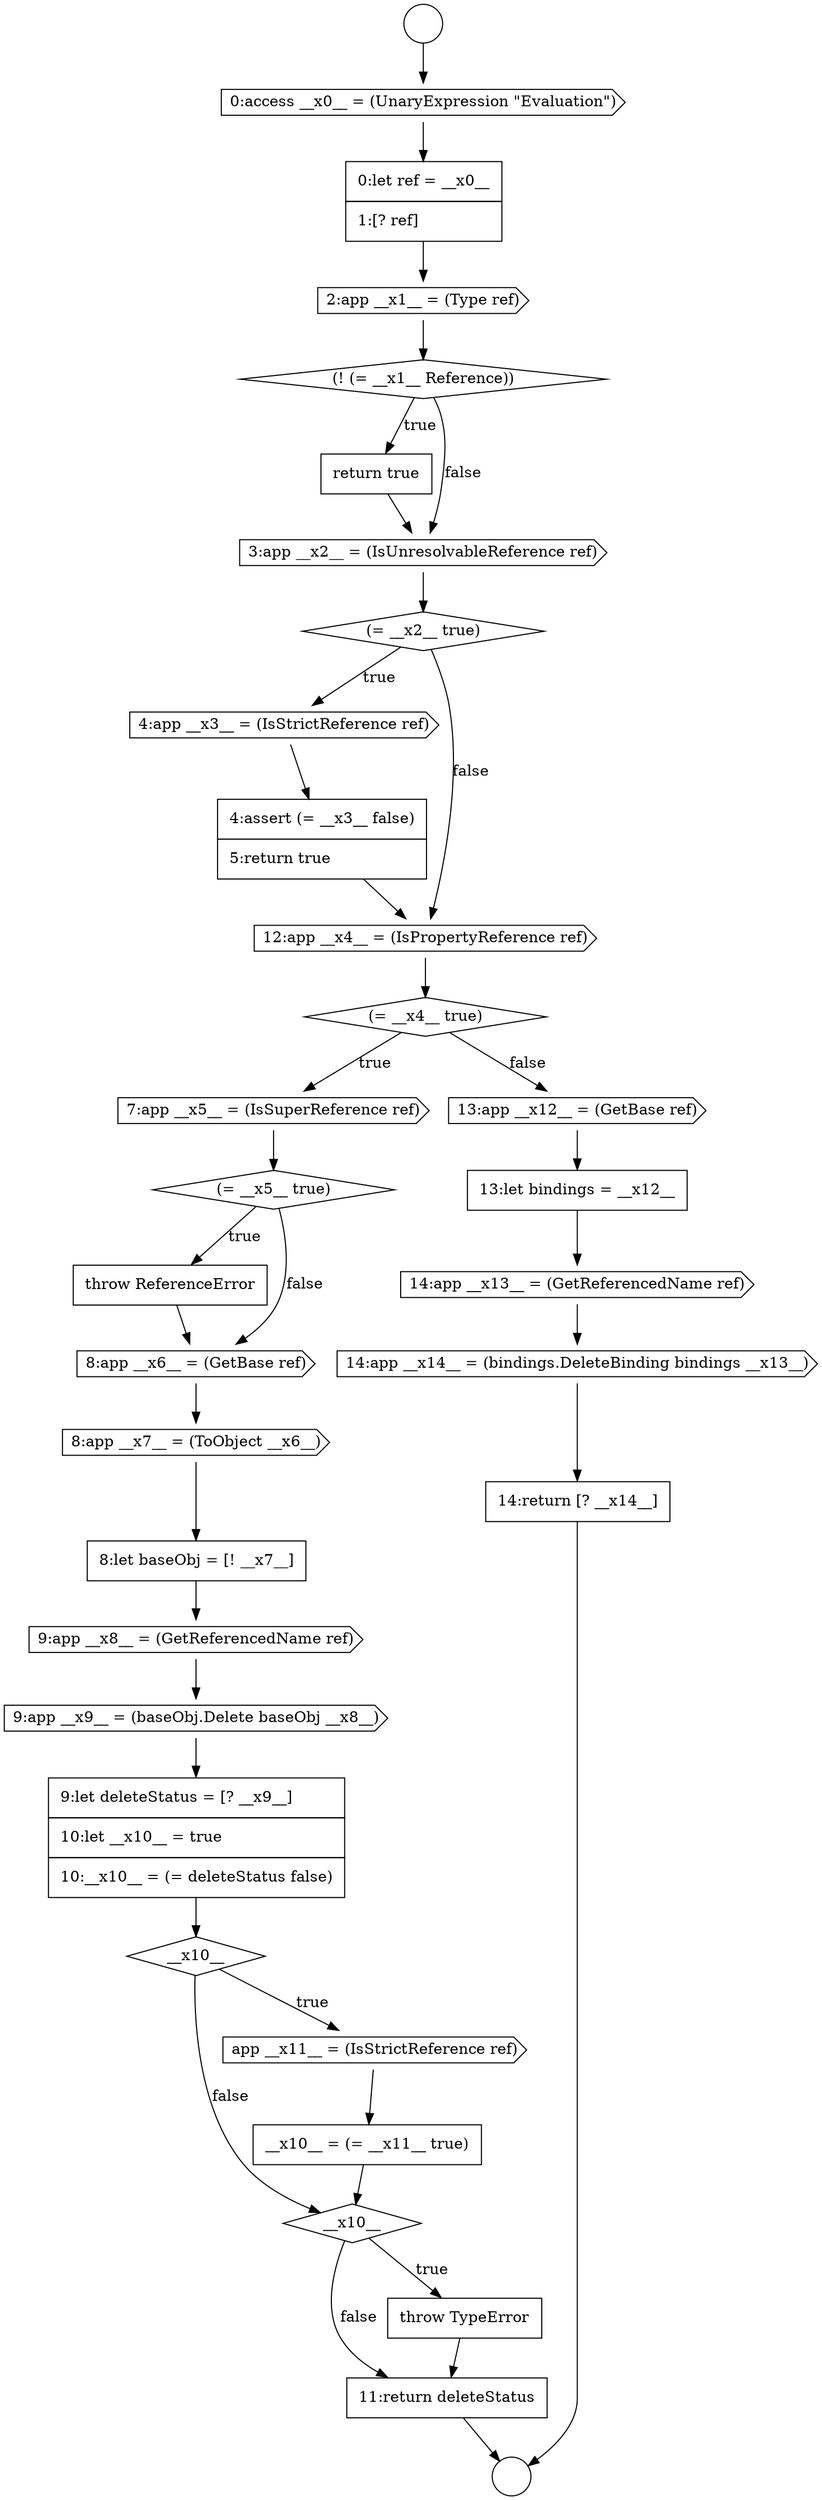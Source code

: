 digraph {
  node0 [shape=circle label=" " color="black" fillcolor="white" style=filled]
  node5 [shape=diamond, label=<<font color="black">(! (= __x1__ Reference))</font>> color="black" fillcolor="white" style=filled]
  node10 [shape=none, margin=0, label=<<font color="black">
    <table border="0" cellborder="1" cellspacing="0" cellpadding="10">
      <tr><td align="left">4:assert (= __x3__ false)</td></tr>
      <tr><td align="left">5:return true</td></tr>
    </table>
  </font>> color="black" fillcolor="white" style=filled]
  node14 [shape=diamond, label=<<font color="black">(= __x5__ true)</font>> color="black" fillcolor="white" style=filled]
  node1 [shape=circle label=" " color="black" fillcolor="white" style=filled]
  node6 [shape=none, margin=0, label=<<font color="black">
    <table border="0" cellborder="1" cellspacing="0" cellpadding="10">
      <tr><td align="left">return true</td></tr>
    </table>
  </font>> color="black" fillcolor="white" style=filled]
  node9 [shape=cds, label=<<font color="black">4:app __x3__ = (IsStrictReference ref)</font>> color="black" fillcolor="white" style=filled]
  node13 [shape=cds, label=<<font color="black">7:app __x5__ = (IsSuperReference ref)</font>> color="black" fillcolor="white" style=filled]
  node2 [shape=cds, label=<<font color="black">0:access __x0__ = (UnaryExpression &quot;Evaluation&quot;)</font>> color="black" fillcolor="white" style=filled]
  node12 [shape=diamond, label=<<font color="black">(= __x4__ true)</font>> color="black" fillcolor="white" style=filled]
  node7 [shape=cds, label=<<font color="black">3:app __x2__ = (IsUnresolvableReference ref)</font>> color="black" fillcolor="white" style=filled]
  node3 [shape=none, margin=0, label=<<font color="black">
    <table border="0" cellborder="1" cellspacing="0" cellpadding="10">
      <tr><td align="left">0:let ref = __x0__</td></tr>
      <tr><td align="left">1:[? ref]</td></tr>
    </table>
  </font>> color="black" fillcolor="white" style=filled]
  node18 [shape=none, margin=0, label=<<font color="black">
    <table border="0" cellborder="1" cellspacing="0" cellpadding="10">
      <tr><td align="left">8:let baseObj = [! __x7__]</td></tr>
    </table>
  </font>> color="black" fillcolor="white" style=filled]
  node11 [shape=cds, label=<<font color="black">12:app __x4__ = (IsPropertyReference ref)</font>> color="black" fillcolor="white" style=filled]
  node8 [shape=diamond, label=<<font color="black">(= __x2__ true)</font>> color="black" fillcolor="white" style=filled]
  node4 [shape=cds, label=<<font color="black">2:app __x1__ = (Type ref)</font>> color="black" fillcolor="white" style=filled]
  node15 [shape=none, margin=0, label=<<font color="black">
    <table border="0" cellborder="1" cellspacing="0" cellpadding="10">
      <tr><td align="left">throw ReferenceError</td></tr>
    </table>
  </font>> color="black" fillcolor="white" style=filled]
  node24 [shape=none, margin=0, label=<<font color="black">
    <table border="0" cellborder="1" cellspacing="0" cellpadding="10">
      <tr><td align="left">__x10__ = (= __x11__ true)</td></tr>
    </table>
  </font>> color="black" fillcolor="white" style=filled]
  node25 [shape=diamond, label=<<font color="black">__x10__</font>> color="black" fillcolor="white" style=filled]
  node20 [shape=cds, label=<<font color="black">9:app __x9__ = (baseObj.Delete baseObj __x8__)</font>> color="black" fillcolor="white" style=filled]
  node29 [shape=none, margin=0, label=<<font color="black">
    <table border="0" cellborder="1" cellspacing="0" cellpadding="10">
      <tr><td align="left">13:let bindings = __x12__</td></tr>
    </table>
  </font>> color="black" fillcolor="white" style=filled]
  node28 [shape=cds, label=<<font color="black">13:app __x12__ = (GetBase ref)</font>> color="black" fillcolor="white" style=filled]
  node21 [shape=none, margin=0, label=<<font color="black">
    <table border="0" cellborder="1" cellspacing="0" cellpadding="10">
      <tr><td align="left">9:let deleteStatus = [? __x9__]</td></tr>
      <tr><td align="left">10:let __x10__ = true</td></tr>
      <tr><td align="left">10:__x10__ = (= deleteStatus false)</td></tr>
    </table>
  </font>> color="black" fillcolor="white" style=filled]
  node32 [shape=none, margin=0, label=<<font color="black">
    <table border="0" cellborder="1" cellspacing="0" cellpadding="10">
      <tr><td align="left">14:return [? __x14__]</td></tr>
    </table>
  </font>> color="black" fillcolor="white" style=filled]
  node17 [shape=cds, label=<<font color="black">8:app __x7__ = (ToObject __x6__)</font>> color="black" fillcolor="white" style=filled]
  node22 [shape=diamond, label=<<font color="black">__x10__</font>> color="black" fillcolor="white" style=filled]
  node27 [shape=none, margin=0, label=<<font color="black">
    <table border="0" cellborder="1" cellspacing="0" cellpadding="10">
      <tr><td align="left">11:return deleteStatus</td></tr>
    </table>
  </font>> color="black" fillcolor="white" style=filled]
  node16 [shape=cds, label=<<font color="black">8:app __x6__ = (GetBase ref)</font>> color="black" fillcolor="white" style=filled]
  node31 [shape=cds, label=<<font color="black">14:app __x14__ = (bindings.DeleteBinding bindings __x13__)</font>> color="black" fillcolor="white" style=filled]
  node26 [shape=none, margin=0, label=<<font color="black">
    <table border="0" cellborder="1" cellspacing="0" cellpadding="10">
      <tr><td align="left">throw TypeError</td></tr>
    </table>
  </font>> color="black" fillcolor="white" style=filled]
  node23 [shape=cds, label=<<font color="black">app __x11__ = (IsStrictReference ref)</font>> color="black" fillcolor="white" style=filled]
  node30 [shape=cds, label=<<font color="black">14:app __x13__ = (GetReferencedName ref)</font>> color="black" fillcolor="white" style=filled]
  node19 [shape=cds, label=<<font color="black">9:app __x8__ = (GetReferencedName ref)</font>> color="black" fillcolor="white" style=filled]
  node3 -> node4 [ color="black"]
  node12 -> node13 [label=<<font color="black">true</font>> color="black"]
  node12 -> node28 [label=<<font color="black">false</font>> color="black"]
  node0 -> node2 [ color="black"]
  node6 -> node7 [ color="black"]
  node9 -> node10 [ color="black"]
  node30 -> node31 [ color="black"]
  node26 -> node27 [ color="black"]
  node10 -> node11 [ color="black"]
  node4 -> node5 [ color="black"]
  node21 -> node22 [ color="black"]
  node32 -> node1 [ color="black"]
  node17 -> node18 [ color="black"]
  node14 -> node15 [label=<<font color="black">true</font>> color="black"]
  node14 -> node16 [label=<<font color="black">false</font>> color="black"]
  node28 -> node29 [ color="black"]
  node29 -> node30 [ color="black"]
  node7 -> node8 [ color="black"]
  node18 -> node19 [ color="black"]
  node2 -> node3 [ color="black"]
  node15 -> node16 [ color="black"]
  node11 -> node12 [ color="black"]
  node25 -> node26 [label=<<font color="black">true</font>> color="black"]
  node25 -> node27 [label=<<font color="black">false</font>> color="black"]
  node19 -> node20 [ color="black"]
  node13 -> node14 [ color="black"]
  node8 -> node9 [label=<<font color="black">true</font>> color="black"]
  node8 -> node11 [label=<<font color="black">false</font>> color="black"]
  node22 -> node23 [label=<<font color="black">true</font>> color="black"]
  node22 -> node25 [label=<<font color="black">false</font>> color="black"]
  node23 -> node24 [ color="black"]
  node31 -> node32 [ color="black"]
  node20 -> node21 [ color="black"]
  node24 -> node25 [ color="black"]
  node5 -> node6 [label=<<font color="black">true</font>> color="black"]
  node5 -> node7 [label=<<font color="black">false</font>> color="black"]
  node16 -> node17 [ color="black"]
  node27 -> node1 [ color="black"]
}
